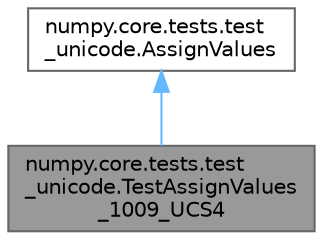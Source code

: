 digraph "numpy.core.tests.test_unicode.TestAssignValues_1009_UCS4"
{
 // LATEX_PDF_SIZE
  bgcolor="transparent";
  edge [fontname=Helvetica,fontsize=10,labelfontname=Helvetica,labelfontsize=10];
  node [fontname=Helvetica,fontsize=10,shape=box,height=0.2,width=0.4];
  Node1 [id="Node000001",label="numpy.core.tests.test\l_unicode.TestAssignValues\l_1009_UCS4",height=0.2,width=0.4,color="gray40", fillcolor="grey60", style="filled", fontcolor="black",tooltip=" "];
  Node2 -> Node1 [id="edge1_Node000001_Node000002",dir="back",color="steelblue1",style="solid",tooltip=" "];
  Node2 [id="Node000002",label="numpy.core.tests.test\l_unicode.AssignValues",height=0.2,width=0.4,color="gray40", fillcolor="white", style="filled",URL="$d3/d2c/classnumpy_1_1core_1_1tests_1_1test__unicode_1_1AssignValues.html",tooltip=" "];
}
